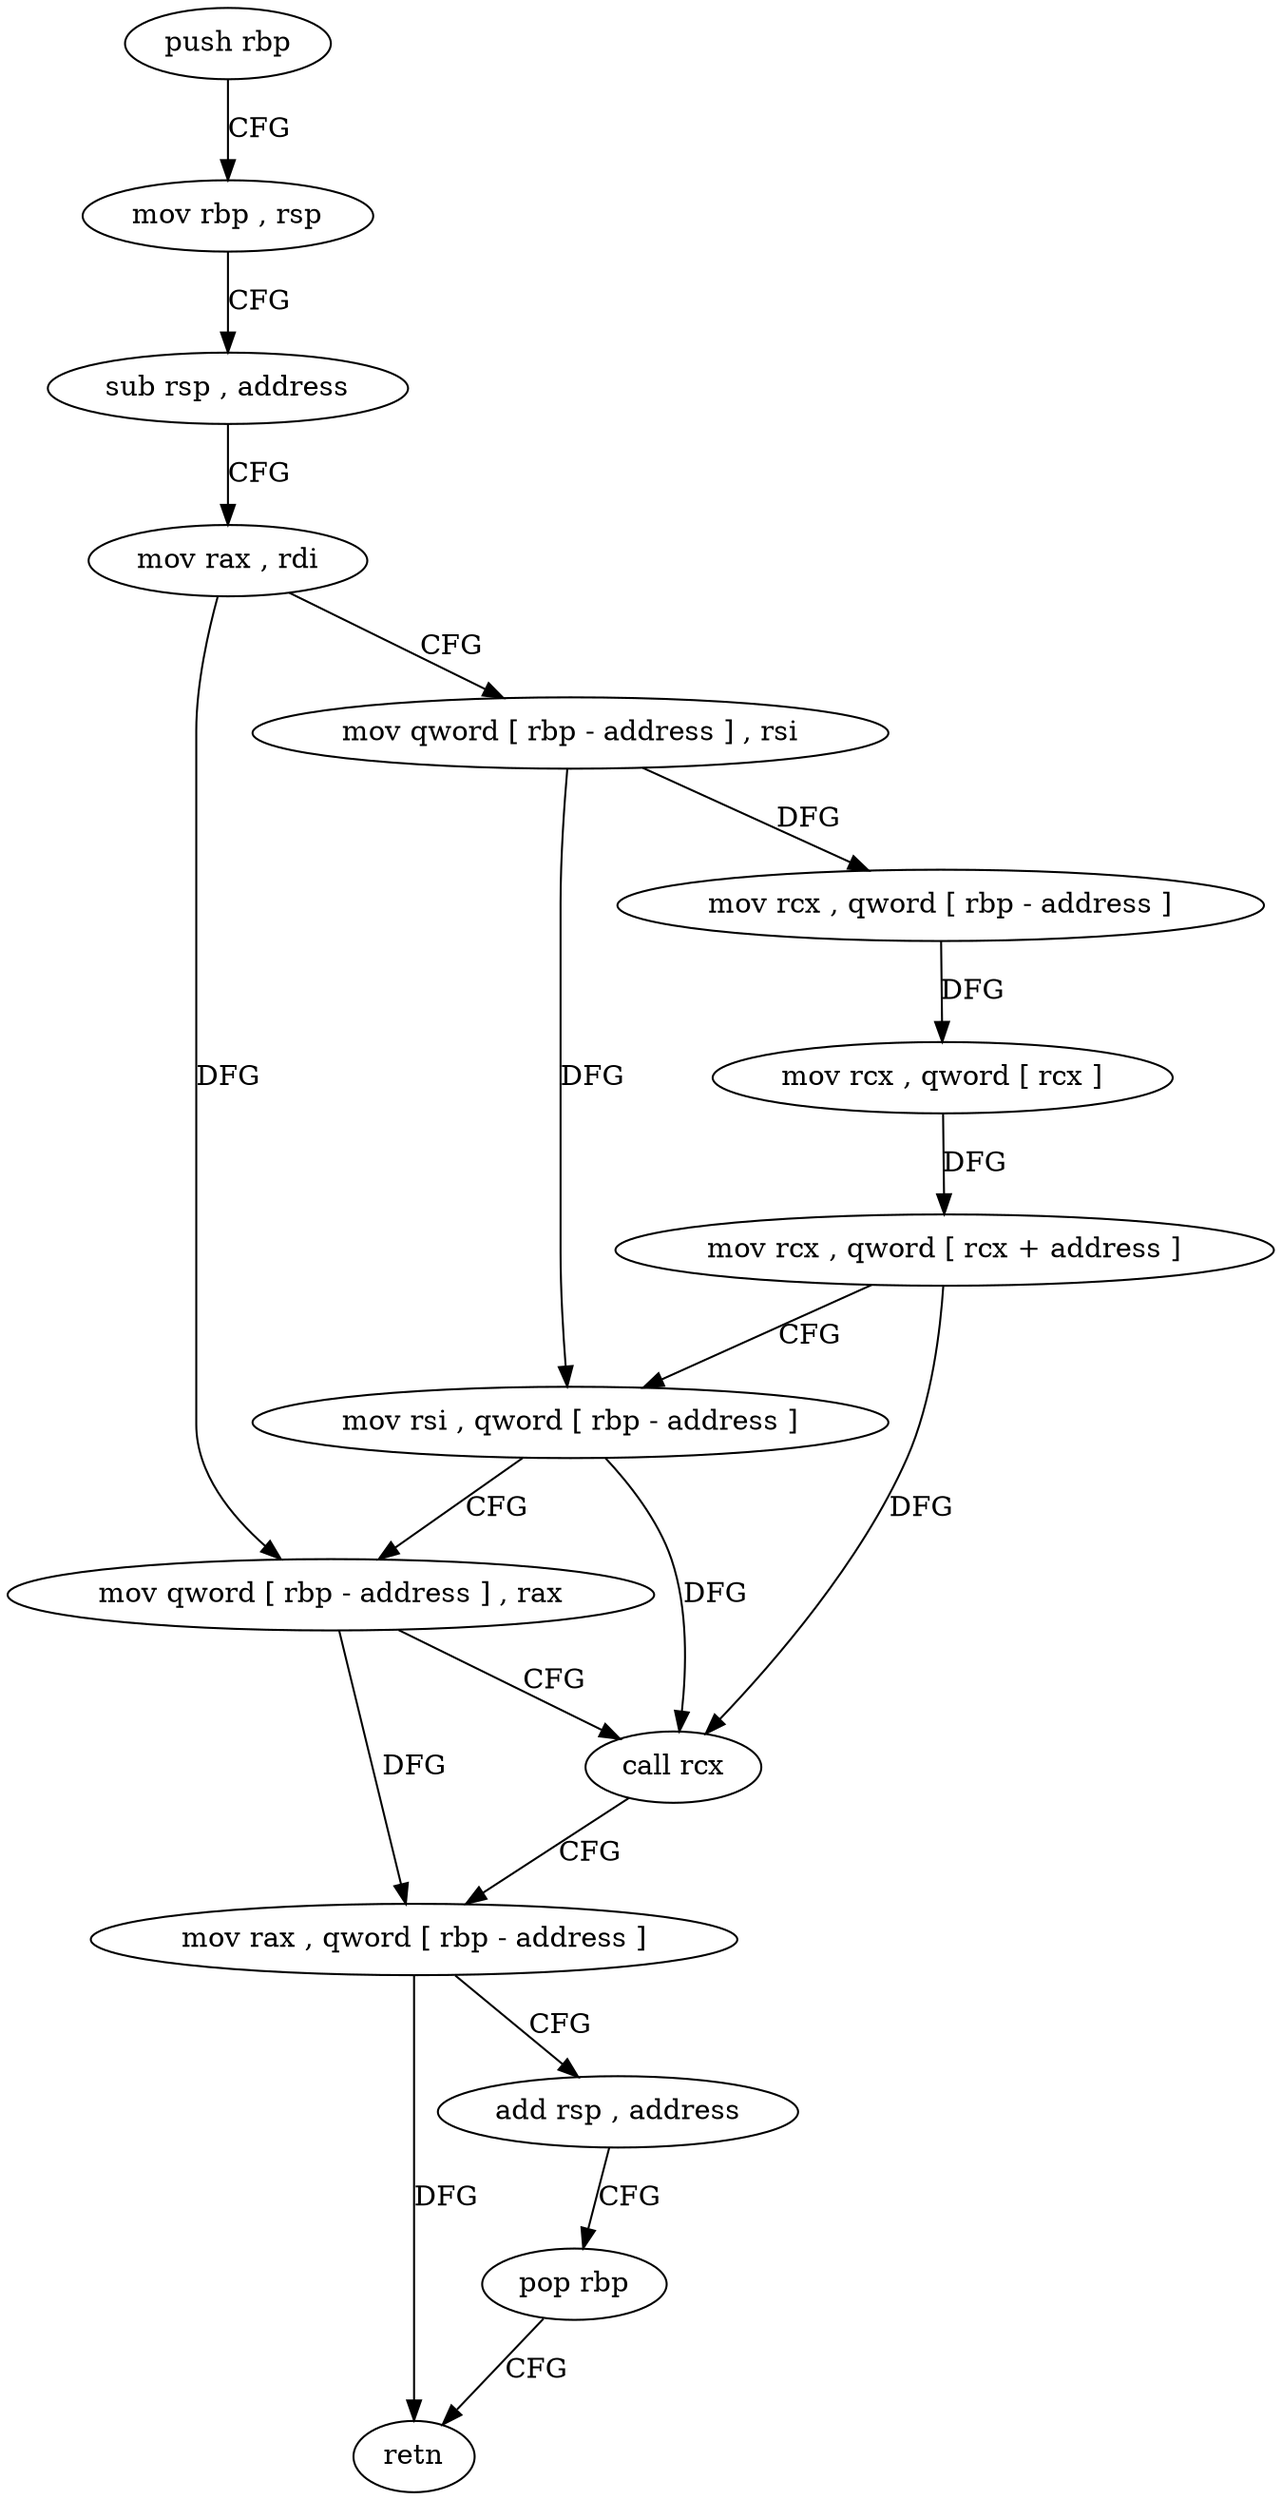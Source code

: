 digraph "func" {
"260656" [label = "push rbp" ]
"260657" [label = "mov rbp , rsp" ]
"260660" [label = "sub rsp , address" ]
"260664" [label = "mov rax , rdi" ]
"260667" [label = "mov qword [ rbp - address ] , rsi" ]
"260671" [label = "mov rcx , qword [ rbp - address ]" ]
"260675" [label = "mov rcx , qword [ rcx ]" ]
"260678" [label = "mov rcx , qword [ rcx + address ]" ]
"260685" [label = "mov rsi , qword [ rbp - address ]" ]
"260689" [label = "mov qword [ rbp - address ] , rax" ]
"260693" [label = "call rcx" ]
"260695" [label = "mov rax , qword [ rbp - address ]" ]
"260699" [label = "add rsp , address" ]
"260703" [label = "pop rbp" ]
"260704" [label = "retn" ]
"260656" -> "260657" [ label = "CFG" ]
"260657" -> "260660" [ label = "CFG" ]
"260660" -> "260664" [ label = "CFG" ]
"260664" -> "260667" [ label = "CFG" ]
"260664" -> "260689" [ label = "DFG" ]
"260667" -> "260671" [ label = "DFG" ]
"260667" -> "260685" [ label = "DFG" ]
"260671" -> "260675" [ label = "DFG" ]
"260675" -> "260678" [ label = "DFG" ]
"260678" -> "260685" [ label = "CFG" ]
"260678" -> "260693" [ label = "DFG" ]
"260685" -> "260689" [ label = "CFG" ]
"260685" -> "260693" [ label = "DFG" ]
"260689" -> "260693" [ label = "CFG" ]
"260689" -> "260695" [ label = "DFG" ]
"260693" -> "260695" [ label = "CFG" ]
"260695" -> "260699" [ label = "CFG" ]
"260695" -> "260704" [ label = "DFG" ]
"260699" -> "260703" [ label = "CFG" ]
"260703" -> "260704" [ label = "CFG" ]
}
